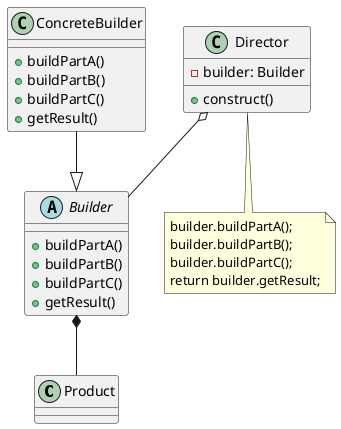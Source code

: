 @startuml
class Product
abstract class Builder{
+buildPartA()
+buildPartB()
+buildPartC()
+getResult()
}
class ConcreteBuilder{
+buildPartA()
+buildPartB()
+buildPartC()
+getResult()
}
class Director{
-builder: Builder
+construct()
}

note "builder.buildPartA();\nbuilder.buildPartB();\nbuilder.buildPartC();\nreturn builder.getResult;" as N

ConcreteBuilder --|> Builder
Builder *-- Product
Director o-- Builder
Director .. N
@enduml